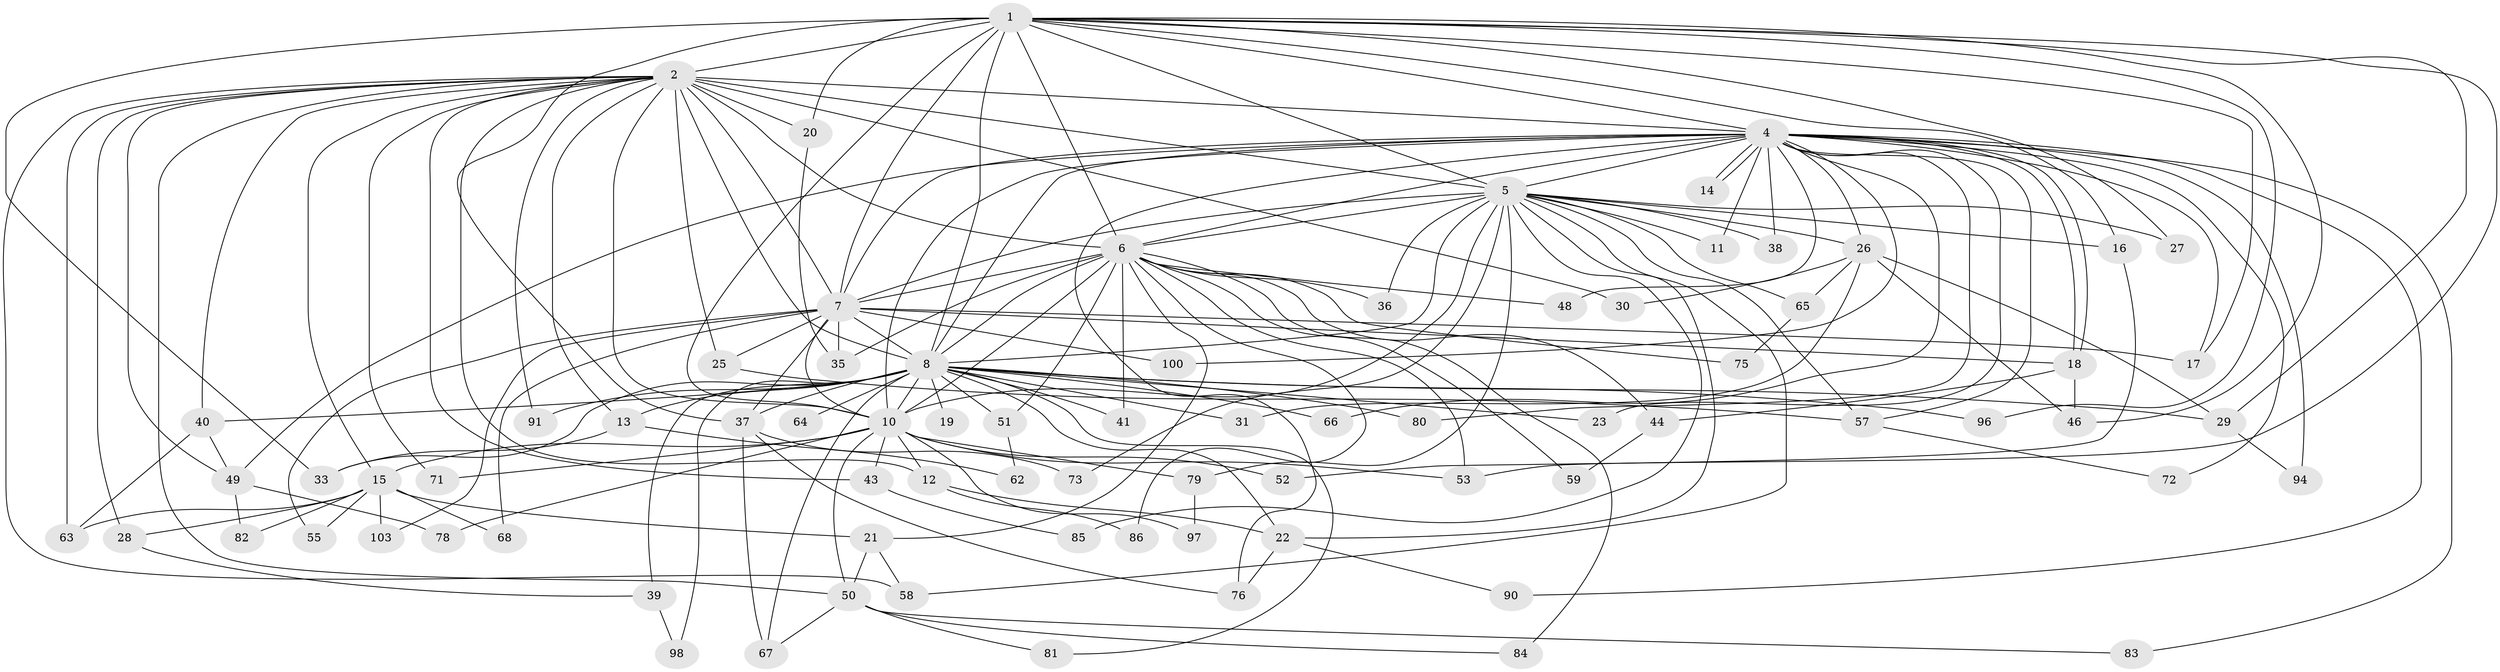 // Generated by graph-tools (version 1.1) at 2025/23/03/03/25 07:23:36]
// undirected, 78 vertices, 182 edges
graph export_dot {
graph [start="1"]
  node [color=gray90,style=filled];
  1 [super="+70"];
  2 [super="+3"];
  4 [super="+24"];
  5 [super="+47"];
  6 [super="+61"];
  7 [super="+104"];
  8 [super="+9"];
  10 [super="+102"];
  11;
  12;
  13;
  14;
  15 [super="+34"];
  16;
  17;
  18 [super="+32"];
  19;
  20 [super="+54"];
  21;
  22 [super="+88"];
  23;
  25;
  26 [super="+60"];
  27;
  28;
  29 [super="+69"];
  30;
  31;
  33 [super="+45"];
  35;
  36;
  37 [super="+42"];
  38;
  39;
  40;
  41;
  43;
  44;
  46 [super="+77"];
  48;
  49 [super="+56"];
  50 [super="+74"];
  51;
  52;
  53 [super="+93"];
  55;
  57 [super="+95"];
  58 [super="+92"];
  59;
  62;
  63 [super="+89"];
  64;
  65;
  66;
  67 [super="+87"];
  68;
  71;
  72;
  73;
  75;
  76 [super="+99"];
  78;
  79;
  80;
  81;
  82;
  83;
  84;
  85 [super="+101"];
  86;
  90;
  91;
  94;
  96;
  97;
  98;
  100;
  103;
  1 -- 2 [weight=2];
  1 -- 4 [weight=2];
  1 -- 5;
  1 -- 6 [weight=2];
  1 -- 7;
  1 -- 8 [weight=2];
  1 -- 10;
  1 -- 16;
  1 -- 17;
  1 -- 20;
  1 -- 27;
  1 -- 33;
  1 -- 46;
  1 -- 53;
  1 -- 96;
  1 -- 37;
  1 -- 29;
  2 -- 4 [weight=2];
  2 -- 5 [weight=2];
  2 -- 6 [weight=2];
  2 -- 7 [weight=2];
  2 -- 8 [weight=4];
  2 -- 10 [weight=2];
  2 -- 13;
  2 -- 15 [weight=2];
  2 -- 20;
  2 -- 25;
  2 -- 43;
  2 -- 49;
  2 -- 63;
  2 -- 71;
  2 -- 91;
  2 -- 40;
  2 -- 12;
  2 -- 28;
  2 -- 50;
  2 -- 30;
  2 -- 58;
  4 -- 5;
  4 -- 6;
  4 -- 7;
  4 -- 8 [weight=2];
  4 -- 10;
  4 -- 11;
  4 -- 14;
  4 -- 14;
  4 -- 17;
  4 -- 18;
  4 -- 18;
  4 -- 23;
  4 -- 38;
  4 -- 57;
  4 -- 66;
  4 -- 80;
  4 -- 90;
  4 -- 94;
  4 -- 100;
  4 -- 48;
  4 -- 83;
  4 -- 72;
  4 -- 26;
  4 -- 76;
  4 -- 49;
  5 -- 6 [weight=2];
  5 -- 7;
  5 -- 8 [weight=2];
  5 -- 10 [weight=2];
  5 -- 11;
  5 -- 16;
  5 -- 22;
  5 -- 26;
  5 -- 27;
  5 -- 36 [weight=2];
  5 -- 38;
  5 -- 58;
  5 -- 65;
  5 -- 73;
  5 -- 79;
  5 -- 85 [weight=2];
  5 -- 57;
  6 -- 7;
  6 -- 8 [weight=2];
  6 -- 10;
  6 -- 21;
  6 -- 35;
  6 -- 36;
  6 -- 41;
  6 -- 44;
  6 -- 48;
  6 -- 51;
  6 -- 59;
  6 -- 75;
  6 -- 84;
  6 -- 86;
  6 -- 53;
  7 -- 8 [weight=2];
  7 -- 10;
  7 -- 25;
  7 -- 35;
  7 -- 37;
  7 -- 55;
  7 -- 68;
  7 -- 100;
  7 -- 103;
  7 -- 17;
  7 -- 18;
  8 -- 10 [weight=2];
  8 -- 13;
  8 -- 19 [weight=2];
  8 -- 23;
  8 -- 37;
  8 -- 41;
  8 -- 64 [weight=2];
  8 -- 81;
  8 -- 96;
  8 -- 98;
  8 -- 66;
  8 -- 67;
  8 -- 80;
  8 -- 22;
  8 -- 91;
  8 -- 29;
  8 -- 31;
  8 -- 33;
  8 -- 39;
  8 -- 40;
  8 -- 51;
  10 -- 12;
  10 -- 43;
  10 -- 50;
  10 -- 52;
  10 -- 53;
  10 -- 71;
  10 -- 78;
  10 -- 79;
  10 -- 97;
  10 -- 15;
  12 -- 86;
  12 -- 22;
  13 -- 62;
  13 -- 33;
  15 -- 21;
  15 -- 28;
  15 -- 55;
  15 -- 63;
  15 -- 68;
  15 -- 82;
  15 -- 103;
  16 -- 52;
  18 -- 44;
  18 -- 46;
  20 -- 35;
  21 -- 58;
  21 -- 50;
  22 -- 90;
  22 -- 76;
  25 -- 57;
  26 -- 30;
  26 -- 31;
  26 -- 65;
  26 -- 29;
  26 -- 46;
  28 -- 39;
  29 -- 94;
  37 -- 73;
  37 -- 76;
  37 -- 67;
  39 -- 98;
  40 -- 49;
  40 -- 63;
  43 -- 85;
  44 -- 59;
  49 -- 78;
  49 -- 82;
  50 -- 67;
  50 -- 84;
  50 -- 81;
  50 -- 83;
  51 -- 62;
  57 -- 72;
  65 -- 75;
  79 -- 97;
}
